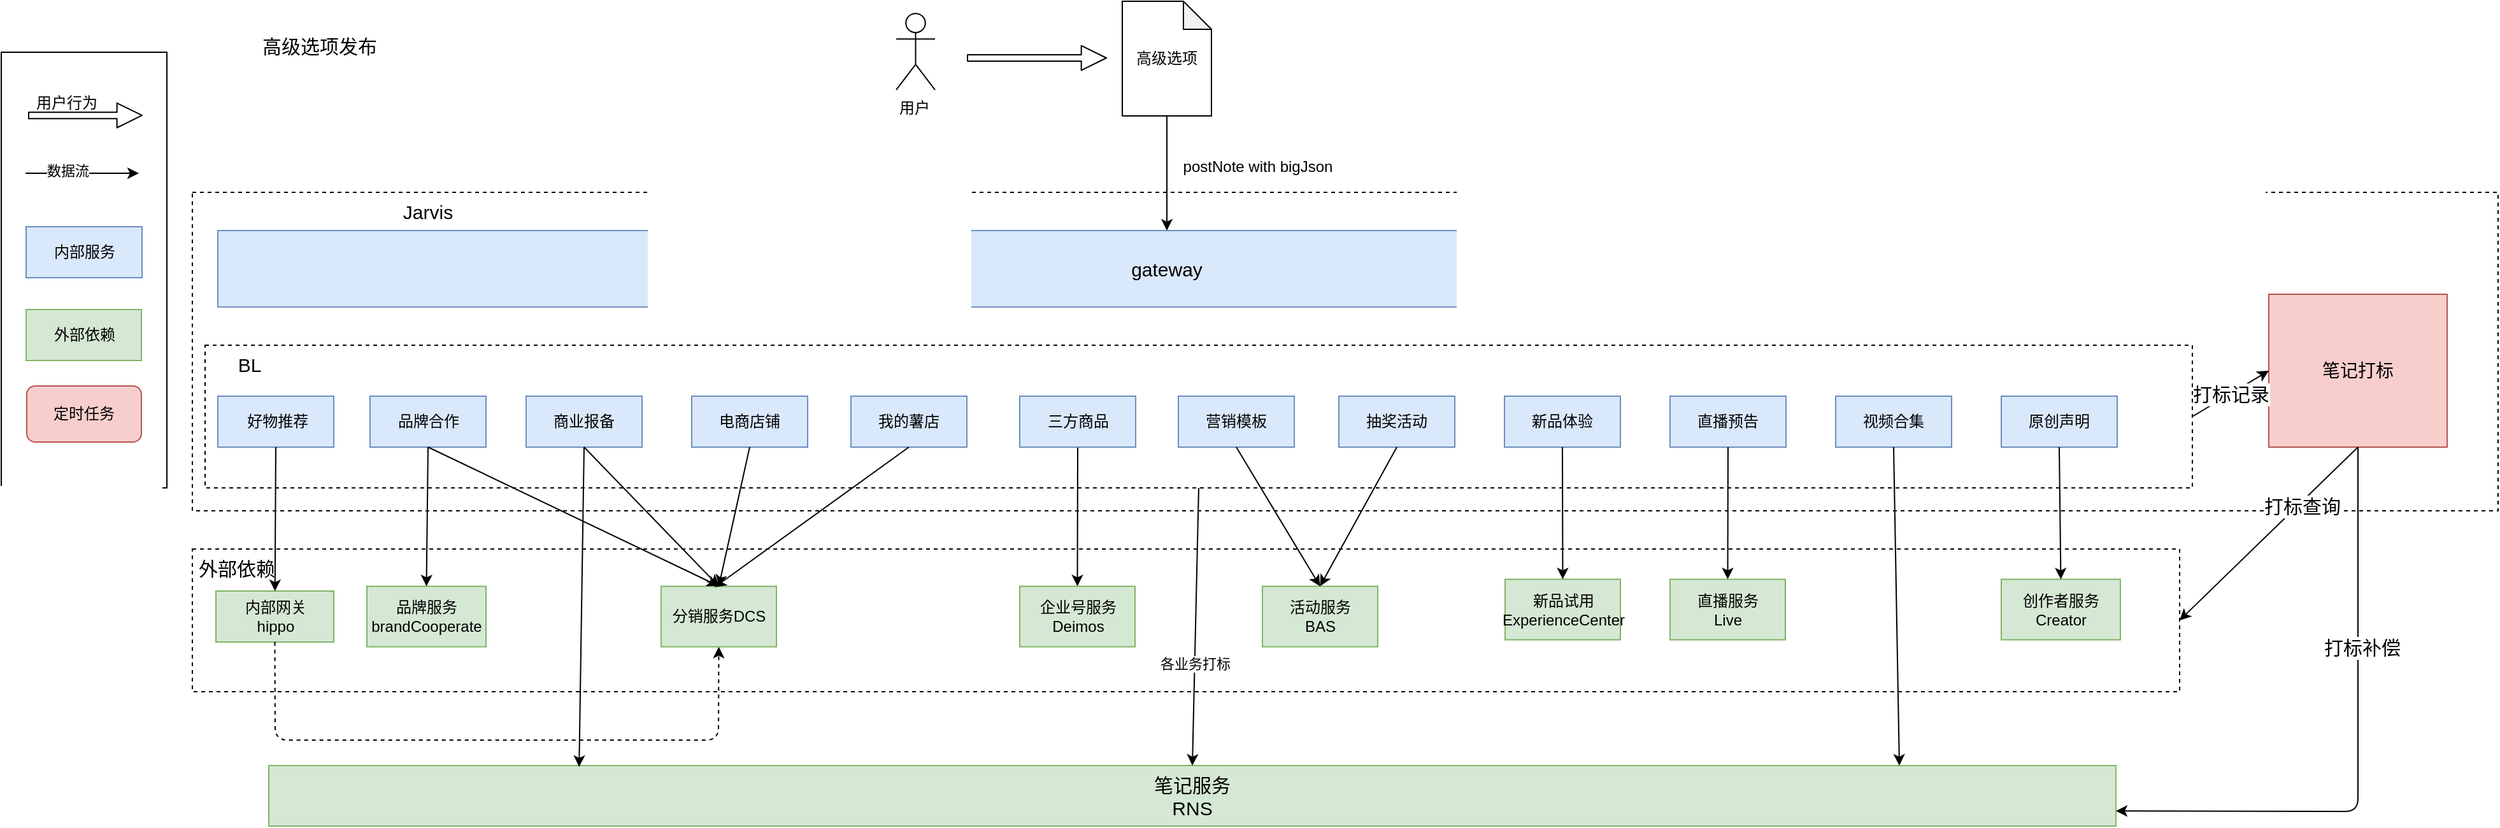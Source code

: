 <mxfile version="14.1.8" type="github" pages="2">
  <diagram id="YVA8qYrDbPORgyeEavMD" name="Page-1">
    <mxGraphModel dx="3124" dy="1285" grid="1" gridSize="10" guides="1" tooltips="1" connect="1" arrows="1" fold="1" page="1" pageScale="1" pageWidth="827" pageHeight="1169" math="0" shadow="0">
      <root>
        <mxCell id="0" />
        <mxCell id="1" parent="0" />
        <mxCell id="V0Lfhw15EDiesG635cvr-149" value="" style="rounded=0;whiteSpace=wrap;html=1;dashed=1;fontSize=15;" vertex="1" parent="1">
          <mxGeometry x="-20" y="570" width="1560" height="112" as="geometry" />
        </mxCell>
        <mxCell id="V0Lfhw15EDiesG635cvr-1" value="" style="rounded=0;whiteSpace=wrap;html=1;dashed=1;fontSize=15;" vertex="1" parent="1">
          <mxGeometry x="-20" y="290" width="1810" height="250" as="geometry" />
        </mxCell>
        <mxCell id="V0Lfhw15EDiesG635cvr-105" value="" style="rounded=0;whiteSpace=wrap;html=1;dashed=1;fontSize=15;" vertex="1" parent="1">
          <mxGeometry x="-10" y="410" width="1560" height="112" as="geometry" />
        </mxCell>
        <mxCell id="V0Lfhw15EDiesG635cvr-2" value="" style="rounded=0;whiteSpace=wrap;html=1;fontSize=15;" vertex="1" parent="1">
          <mxGeometry x="-170" y="180" width="130" height="342" as="geometry" />
        </mxCell>
        <mxCell id="V0Lfhw15EDiesG635cvr-8" value="用户" style="shape=umlActor;verticalLabelPosition=bottom;verticalAlign=top;html=1;outlineConnect=0;align=left;" vertex="1" parent="1">
          <mxGeometry x="532.5" y="149.58" width="30.5" height="60" as="geometry" />
        </mxCell>
        <mxCell id="V0Lfhw15EDiesG635cvr-9" value="gateway" style="rounded=0;whiteSpace=wrap;html=1;fillColor=#dae8fc;strokeColor=#6c8ebf;fontSize=15;" vertex="1" parent="1">
          <mxGeometry y="320" width="1490" height="60" as="geometry" />
        </mxCell>
        <mxCell id="V0Lfhw15EDiesG635cvr-17" value="分销服务DCS" style="rounded=0;whiteSpace=wrap;html=1;fillColor=#d5e8d4;strokeColor=#82b366;verticalAlign=middle;" vertex="1" parent="1">
          <mxGeometry x="348" y="599.25" width="90.5" height="47.5" as="geometry" />
        </mxCell>
        <mxCell id="V0Lfhw15EDiesG635cvr-26" value="高级选项" style="shape=note;whiteSpace=wrap;html=1;backgroundOutline=1;darkOpacity=0.05;align=center;size=22;" vertex="1" parent="1">
          <mxGeometry x="710" y="140" width="70" height="90" as="geometry" />
        </mxCell>
        <mxCell id="V0Lfhw15EDiesG635cvr-32" value="内部网关&lt;br&gt;hippo" style="rounded=0;whiteSpace=wrap;html=1;fillColor=#d5e8d4;strokeColor=#82b366;" vertex="1" parent="1">
          <mxGeometry x="-1.5" y="603" width="92.5" height="40" as="geometry" />
        </mxCell>
        <mxCell id="V0Lfhw15EDiesG635cvr-38" value="" style="endArrow=classic;html=1;entryX=0.5;entryY=0;entryDx=0;entryDy=0;exitX=0.5;exitY=1;exitDx=0;exitDy=0;exitPerimeter=0;" edge="1" parent="1" source="V0Lfhw15EDiesG635cvr-26" target="V0Lfhw15EDiesG635cvr-9">
          <mxGeometry width="50" height="50" relative="1" as="geometry">
            <mxPoint x="646" y="570" as="sourcePoint" />
            <mxPoint x="646.04" y="469" as="targetPoint" />
          </mxGeometry>
        </mxCell>
        <mxCell id="V0Lfhw15EDiesG635cvr-40" value="" style="endArrow=classic;html=1;exitX=0.5;exitY=1;exitDx=0;exitDy=0;entryX=0.5;entryY=0;entryDx=0;entryDy=0;" edge="1" parent="1" source="V0Lfhw15EDiesG635cvr-110" target="V0Lfhw15EDiesG635cvr-132">
          <mxGeometry width="50" height="50" relative="1" as="geometry">
            <mxPoint x="759.58" y="529" as="sourcePoint" />
            <mxPoint x="760" y="640" as="targetPoint" />
          </mxGeometry>
        </mxCell>
        <mxCell id="V0Lfhw15EDiesG635cvr-51" value="postNote with bigJson" style="text;html=1;strokeColor=none;fillColor=none;align=center;verticalAlign=middle;whiteSpace=wrap;rounded=0;" vertex="1" parent="1">
          <mxGeometry x="754" y="260" width="125" height="20" as="geometry" />
        </mxCell>
        <mxCell id="V0Lfhw15EDiesG635cvr-59" value="" style="shape=flexArrow;endArrow=classic;html=1;endWidth=13.333;endSize=6.225;width=5;" edge="1" parent="1">
          <mxGeometry width="50" height="50" relative="1" as="geometry">
            <mxPoint x="588" y="184.5" as="sourcePoint" />
            <mxPoint x="698" y="184.5" as="targetPoint" />
          </mxGeometry>
        </mxCell>
        <mxCell id="V0Lfhw15EDiesG635cvr-79" value="高级选项发布" style="text;html=1;strokeColor=none;fillColor=none;align=center;verticalAlign=middle;whiteSpace=wrap;rounded=0;fontSize=15;" vertex="1" parent="1">
          <mxGeometry x="-1.5" y="140" width="161.5" height="70" as="geometry" />
        </mxCell>
        <mxCell id="V0Lfhw15EDiesG635cvr-83" value="&amp;nbsp;好物推荐" style="rounded=0;whiteSpace=wrap;html=1;fillColor=#dae8fc;strokeColor=#6c8ebf;" vertex="1" parent="1">
          <mxGeometry y="450" width="91" height="40" as="geometry" />
        </mxCell>
        <mxCell id="V0Lfhw15EDiesG635cvr-89" value="" style="shape=flexArrow;endArrow=classic;html=1;endWidth=13.333;endSize=6.225;width=5;" edge="1" parent="1">
          <mxGeometry x="-170" y="182" width="50" height="50" as="geometry">
            <mxPoint x="-149" y="229.58" as="sourcePoint" />
            <mxPoint x="-59" y="229.58" as="targetPoint" />
          </mxGeometry>
        </mxCell>
        <mxCell id="V0Lfhw15EDiesG635cvr-90" value="用户行为" style="text;html=1;align=center;verticalAlign=middle;resizable=0;points=[];autosize=1;" vertex="1" parent="1">
          <mxGeometry x="-149" y="209.58" width="60" height="20" as="geometry" />
        </mxCell>
        <mxCell id="V0Lfhw15EDiesG635cvr-91" value="" style="endArrow=classic;html=1;" edge="1" parent="1">
          <mxGeometry x="-170" y="182" width="50" height="50" as="geometry">
            <mxPoint x="-151" y="275" as="sourcePoint" />
            <mxPoint x="-62" y="275" as="targetPoint" />
          </mxGeometry>
        </mxCell>
        <mxCell id="V0Lfhw15EDiesG635cvr-92" value="数据流" style="edgeLabel;html=1;align=center;verticalAlign=middle;resizable=0;points=[];" vertex="1" connectable="0" parent="V0Lfhw15EDiesG635cvr-91">
          <mxGeometry x="-0.262" y="2" relative="1" as="geometry">
            <mxPoint as="offset" />
          </mxGeometry>
        </mxCell>
        <mxCell id="V0Lfhw15EDiesG635cvr-93" value="内部服务" style="rounded=0;whiteSpace=wrap;html=1;fillColor=#dae8fc;strokeColor=#6c8ebf;" vertex="1" parent="1">
          <mxGeometry x="-150.5" y="317" width="91" height="40" as="geometry" />
        </mxCell>
        <mxCell id="V0Lfhw15EDiesG635cvr-94" value="外部依赖" style="rounded=0;whiteSpace=wrap;html=1;fillColor=#d5e8d4;strokeColor=#82b366;" vertex="1" parent="1">
          <mxGeometry x="-150.5" y="382" width="90.5" height="40" as="geometry" />
        </mxCell>
        <mxCell id="V0Lfhw15EDiesG635cvr-95" value="定时任务" style="rounded=1;whiteSpace=wrap;html=1;align=center;fillColor=#f8cecc;strokeColor=#b85450;" vertex="1" parent="1">
          <mxGeometry x="-150" y="442" width="90" height="44" as="geometry" />
        </mxCell>
        <mxCell id="V0Lfhw15EDiesG635cvr-100" value="" style="endArrow=classic;html=1;fontSize=15;exitX=0.5;exitY=1;exitDx=0;exitDy=0;" edge="1" parent="1" source="V0Lfhw15EDiesG635cvr-83" target="V0Lfhw15EDiesG635cvr-32">
          <mxGeometry width="50" height="50" relative="1" as="geometry">
            <mxPoint x="520" y="810" as="sourcePoint" />
            <mxPoint x="626" y="690" as="targetPoint" />
          </mxGeometry>
        </mxCell>
        <mxCell id="V0Lfhw15EDiesG635cvr-104" value="Jarvis" style="text;html=1;strokeColor=none;fillColor=none;align=center;verticalAlign=middle;whiteSpace=wrap;rounded=0;fontSize=15;" vertex="1" parent="1">
          <mxGeometry x="110" y="280" width="110" height="50" as="geometry" />
        </mxCell>
        <mxCell id="V0Lfhw15EDiesG635cvr-106" value="BL" style="text;html=1;strokeColor=none;fillColor=none;align=center;verticalAlign=middle;whiteSpace=wrap;rounded=0;fontSize=15;" vertex="1" parent="1">
          <mxGeometry x="-30" y="400" width="110" height="50" as="geometry" />
        </mxCell>
        <mxCell id="V0Lfhw15EDiesG635cvr-107" value="品牌合作" style="rounded=0;whiteSpace=wrap;html=1;fillColor=#dae8fc;strokeColor=#6c8ebf;" vertex="1" parent="1">
          <mxGeometry x="119.5" y="450" width="91" height="40" as="geometry" />
        </mxCell>
        <mxCell id="V0Lfhw15EDiesG635cvr-108" value="商业报备" style="rounded=0;whiteSpace=wrap;html=1;fillColor=#dae8fc;strokeColor=#6c8ebf;" vertex="1" parent="1">
          <mxGeometry x="242" y="450" width="91" height="40" as="geometry" />
        </mxCell>
        <mxCell id="V0Lfhw15EDiesG635cvr-109" value="新品体验" style="rounded=0;whiteSpace=wrap;html=1;fillColor=#dae8fc;strokeColor=#6c8ebf;" vertex="1" parent="1">
          <mxGeometry x="1010" y="450" width="91" height="40" as="geometry" />
        </mxCell>
        <mxCell id="V0Lfhw15EDiesG635cvr-110" value="三方商品" style="rounded=0;whiteSpace=wrap;html=1;fillColor=#dae8fc;strokeColor=#6c8ebf;" vertex="1" parent="1">
          <mxGeometry x="629.5" y="450" width="91" height="40" as="geometry" />
        </mxCell>
        <mxCell id="V0Lfhw15EDiesG635cvr-111" value="营销模板" style="rounded=0;whiteSpace=wrap;html=1;fillColor=#dae8fc;strokeColor=#6c8ebf;" vertex="1" parent="1">
          <mxGeometry x="754" y="450" width="91" height="40" as="geometry" />
        </mxCell>
        <mxCell id="V0Lfhw15EDiesG635cvr-112" value="抽奖活动" style="rounded=0;whiteSpace=wrap;html=1;fillColor=#dae8fc;strokeColor=#6c8ebf;" vertex="1" parent="1">
          <mxGeometry x="880" y="450" width="91" height="40" as="geometry" />
        </mxCell>
        <mxCell id="V0Lfhw15EDiesG635cvr-113" value="电商店铺" style="rounded=0;whiteSpace=wrap;html=1;fillColor=#dae8fc;strokeColor=#6c8ebf;" vertex="1" parent="1">
          <mxGeometry x="372" y="450" width="91" height="40" as="geometry" />
        </mxCell>
        <mxCell id="V0Lfhw15EDiesG635cvr-115" value="我的薯店" style="rounded=0;whiteSpace=wrap;html=1;fillColor=#dae8fc;strokeColor=#6c8ebf;" vertex="1" parent="1">
          <mxGeometry x="497" y="450" width="91" height="40" as="geometry" />
        </mxCell>
        <mxCell id="V0Lfhw15EDiesG635cvr-117" value="直播预告" style="rounded=0;whiteSpace=wrap;html=1;fillColor=#dae8fc;strokeColor=#6c8ebf;" vertex="1" parent="1">
          <mxGeometry x="1140" y="450" width="91" height="40" as="geometry" />
        </mxCell>
        <mxCell id="V0Lfhw15EDiesG635cvr-118" value="视频合集" style="rounded=0;whiteSpace=wrap;html=1;fillColor=#dae8fc;strokeColor=#6c8ebf;" vertex="1" parent="1">
          <mxGeometry x="1270" y="450" width="91" height="40" as="geometry" />
        </mxCell>
        <mxCell id="V0Lfhw15EDiesG635cvr-120" value="原创声明" style="rounded=0;whiteSpace=wrap;html=1;fillColor=#dae8fc;strokeColor=#6c8ebf;" vertex="1" parent="1">
          <mxGeometry x="1400" y="450" width="91" height="40" as="geometry" />
        </mxCell>
        <mxCell id="V0Lfhw15EDiesG635cvr-122" value="" style="endArrow=classic;html=1;fontSize=15;exitX=0.5;exitY=1;exitDx=0;exitDy=0;dashed=1;entryX=0.5;entryY=1;entryDx=0;entryDy=0;" edge="1" parent="1" source="V0Lfhw15EDiesG635cvr-32" target="V0Lfhw15EDiesG635cvr-17">
          <mxGeometry width="50" height="50" relative="1" as="geometry">
            <mxPoint x="666" y="830" as="sourcePoint" />
            <mxPoint x="240" y="620" as="targetPoint" />
            <Array as="points">
              <mxPoint x="45" y="720" />
              <mxPoint x="170" y="720" />
              <mxPoint x="290" y="720" />
              <mxPoint x="393" y="720" />
            </Array>
          </mxGeometry>
        </mxCell>
        <mxCell id="V0Lfhw15EDiesG635cvr-123" value="品牌服务brandCooperate" style="rounded=0;whiteSpace=wrap;html=1;fillColor=#d5e8d4;strokeColor=#82b366;" vertex="1" parent="1">
          <mxGeometry x="117" y="599.25" width="93.5" height="47.5" as="geometry" />
        </mxCell>
        <mxCell id="V0Lfhw15EDiesG635cvr-124" value="笔记服务&lt;br style=&quot;font-size: 15px;&quot;&gt;RNS" style="rounded=0;whiteSpace=wrap;html=1;fillColor=#d5e8d4;strokeColor=#82b366;fontSize=15;" vertex="1" parent="1">
          <mxGeometry x="40" y="740" width="1450" height="47.5" as="geometry" />
        </mxCell>
        <mxCell id="V0Lfhw15EDiesG635cvr-125" value="" style="endArrow=classic;html=1;fontSize=15;exitX=0.5;exitY=1;exitDx=0;exitDy=0;entryX=0.5;entryY=0;entryDx=0;entryDy=0;" edge="1" parent="1" source="V0Lfhw15EDiesG635cvr-107" target="V0Lfhw15EDiesG635cvr-123">
          <mxGeometry width="50" height="50" relative="1" as="geometry">
            <mxPoint x="146.14" y="520" as="sourcePoint" />
            <mxPoint x="145.503" y="633" as="targetPoint" />
          </mxGeometry>
        </mxCell>
        <mxCell id="V0Lfhw15EDiesG635cvr-127" value="" style="endArrow=classic;html=1;fontSize=15;exitX=0.5;exitY=1;exitDx=0;exitDy=0;" edge="1" parent="1" source="V0Lfhw15EDiesG635cvr-107">
          <mxGeometry width="50" height="50" relative="1" as="geometry">
            <mxPoint x="175" y="500" as="sourcePoint" />
            <mxPoint x="393" y="599" as="targetPoint" />
          </mxGeometry>
        </mxCell>
        <mxCell id="V0Lfhw15EDiesG635cvr-128" value="" style="endArrow=classic;html=1;fontSize=15;exitX=0.5;exitY=1;exitDx=0;exitDy=0;entryX=0.168;entryY=0.021;entryDx=0;entryDy=0;entryPerimeter=0;" edge="1" parent="1" source="V0Lfhw15EDiesG635cvr-108" target="V0Lfhw15EDiesG635cvr-124">
          <mxGeometry width="50" height="50" relative="1" as="geometry">
            <mxPoint x="175" y="500" as="sourcePoint" />
            <mxPoint x="108" y="545" as="targetPoint" />
          </mxGeometry>
        </mxCell>
        <mxCell id="V0Lfhw15EDiesG635cvr-129" value="" style="endArrow=classic;html=1;fontSize=15;exitX=0.5;exitY=1;exitDx=0;exitDy=0;entryX=0.5;entryY=0;entryDx=0;entryDy=0;" edge="1" parent="1" source="V0Lfhw15EDiesG635cvr-108" target="V0Lfhw15EDiesG635cvr-17">
          <mxGeometry width="50" height="50" relative="1" as="geometry">
            <mxPoint x="252" y="500" as="sourcePoint" />
            <mxPoint x="118" y="555" as="targetPoint" />
          </mxGeometry>
        </mxCell>
        <mxCell id="V0Lfhw15EDiesG635cvr-130" value="" style="endArrow=classic;html=1;fontSize=15;exitX=0.5;exitY=1;exitDx=0;exitDy=0;entryX=0.5;entryY=0;entryDx=0;entryDy=0;" edge="1" parent="1" source="V0Lfhw15EDiesG635cvr-113" target="V0Lfhw15EDiesG635cvr-17">
          <mxGeometry width="50" height="50" relative="1" as="geometry">
            <mxPoint x="297.5" y="500" as="sourcePoint" />
            <mxPoint x="403.25" y="609.25" as="targetPoint" />
          </mxGeometry>
        </mxCell>
        <mxCell id="V0Lfhw15EDiesG635cvr-131" value="" style="endArrow=classic;html=1;fontSize=15;exitX=0.5;exitY=1;exitDx=0;exitDy=0;" edge="1" parent="1" source="V0Lfhw15EDiesG635cvr-115">
          <mxGeometry width="50" height="50" relative="1" as="geometry">
            <mxPoint x="427.5" y="500" as="sourcePoint" />
            <mxPoint x="390" y="600" as="targetPoint" />
          </mxGeometry>
        </mxCell>
        <mxCell id="V0Lfhw15EDiesG635cvr-132" value="企业号服务&lt;br&gt;Deimos" style="rounded=0;whiteSpace=wrap;html=1;fillColor=#d5e8d4;strokeColor=#82b366;verticalAlign=middle;" vertex="1" parent="1">
          <mxGeometry x="629.5" y="599.25" width="90.5" height="47.5" as="geometry" />
        </mxCell>
        <mxCell id="V0Lfhw15EDiesG635cvr-133" value="活动服务&lt;br&gt;BAS" style="rounded=0;whiteSpace=wrap;html=1;fillColor=#d5e8d4;strokeColor=#82b366;verticalAlign=middle;" vertex="1" parent="1">
          <mxGeometry x="820" y="599.25" width="90.5" height="47.5" as="geometry" />
        </mxCell>
        <mxCell id="V0Lfhw15EDiesG635cvr-134" value="" style="endArrow=classic;html=1;exitX=0.5;exitY=1;exitDx=0;exitDy=0;entryX=0.5;entryY=0;entryDx=0;entryDy=0;" edge="1" parent="1" source="V0Lfhw15EDiesG635cvr-111" target="V0Lfhw15EDiesG635cvr-133">
          <mxGeometry width="50" height="50" relative="1" as="geometry">
            <mxPoint x="685" y="500" as="sourcePoint" />
            <mxPoint x="684.75" y="609.25" as="targetPoint" />
          </mxGeometry>
        </mxCell>
        <mxCell id="V0Lfhw15EDiesG635cvr-135" value="" style="endArrow=classic;html=1;exitX=0.5;exitY=1;exitDx=0;exitDy=0;entryX=0.5;entryY=0;entryDx=0;entryDy=0;" edge="1" parent="1" source="V0Lfhw15EDiesG635cvr-112" target="V0Lfhw15EDiesG635cvr-133">
          <mxGeometry width="50" height="50" relative="1" as="geometry">
            <mxPoint x="809.5" y="500" as="sourcePoint" />
            <mxPoint x="875.25" y="609.25" as="targetPoint" />
          </mxGeometry>
        </mxCell>
        <mxCell id="V0Lfhw15EDiesG635cvr-136" value="新品试用&lt;br&gt;ExperienceCenter" style="rounded=0;whiteSpace=wrap;html=1;fillColor=#d5e8d4;strokeColor=#82b366;verticalAlign=middle;" vertex="1" parent="1">
          <mxGeometry x="1010.5" y="593.75" width="90.5" height="47.5" as="geometry" />
        </mxCell>
        <mxCell id="V0Lfhw15EDiesG635cvr-137" value="" style="endArrow=classic;html=1;exitX=0.5;exitY=1;exitDx=0;exitDy=0;entryX=0.5;entryY=0;entryDx=0;entryDy=0;" edge="1" parent="1" source="V0Lfhw15EDiesG635cvr-109" target="V0Lfhw15EDiesG635cvr-136">
          <mxGeometry width="50" height="50" relative="1" as="geometry">
            <mxPoint x="935.5" y="500" as="sourcePoint" />
            <mxPoint x="875.25" y="609.25" as="targetPoint" />
          </mxGeometry>
        </mxCell>
        <mxCell id="V0Lfhw15EDiesG635cvr-138" value="直播服务&lt;br&gt;Live" style="rounded=0;whiteSpace=wrap;html=1;fillColor=#d5e8d4;strokeColor=#82b366;verticalAlign=middle;" vertex="1" parent="1">
          <mxGeometry x="1140" y="593.75" width="90.5" height="47.5" as="geometry" />
        </mxCell>
        <mxCell id="V0Lfhw15EDiesG635cvr-140" value="创作者服务&lt;br&gt;Creator" style="rounded=0;whiteSpace=wrap;html=1;fillColor=#d5e8d4;strokeColor=#82b366;" vertex="1" parent="1">
          <mxGeometry x="1400" y="593.75" width="93.5" height="47.5" as="geometry" />
        </mxCell>
        <mxCell id="V0Lfhw15EDiesG635cvr-141" value="" style="endArrow=classic;html=1;exitX=0.5;exitY=1;exitDx=0;exitDy=0;entryX=0.5;entryY=0;entryDx=0;entryDy=0;" edge="1" parent="1" source="V0Lfhw15EDiesG635cvr-117" target="V0Lfhw15EDiesG635cvr-138">
          <mxGeometry width="50" height="50" relative="1" as="geometry">
            <mxPoint x="1065.5" y="500" as="sourcePoint" />
            <mxPoint x="1065.75" y="603.75" as="targetPoint" />
          </mxGeometry>
        </mxCell>
        <mxCell id="V0Lfhw15EDiesG635cvr-142" value="" style="endArrow=classic;html=1;exitX=0.5;exitY=1;exitDx=0;exitDy=0;" edge="1" parent="1" source="V0Lfhw15EDiesG635cvr-118">
          <mxGeometry width="50" height="50" relative="1" as="geometry">
            <mxPoint x="1195.5" y="500" as="sourcePoint" />
            <mxPoint x="1320" y="740" as="targetPoint" />
          </mxGeometry>
        </mxCell>
        <mxCell id="V0Lfhw15EDiesG635cvr-143" value="" style="endArrow=classic;html=1;exitX=0.5;exitY=1;exitDx=0;exitDy=0;entryX=0.5;entryY=0;entryDx=0;entryDy=0;" edge="1" parent="1" source="V0Lfhw15EDiesG635cvr-120" target="V0Lfhw15EDiesG635cvr-140">
          <mxGeometry width="50" height="50" relative="1" as="geometry">
            <mxPoint x="1325.5" y="500" as="sourcePoint" />
            <mxPoint x="1326.75" y="603.75" as="targetPoint" />
          </mxGeometry>
        </mxCell>
        <mxCell id="V0Lfhw15EDiesG635cvr-147" value="" style="endArrow=classic;html=1;fontSize=15;exitX=0.5;exitY=1;exitDx=0;exitDy=0;entryX=0.5;entryY=0;entryDx=0;entryDy=0;" edge="1" parent="1" source="V0Lfhw15EDiesG635cvr-105" target="V0Lfhw15EDiesG635cvr-124">
          <mxGeometry width="50" height="50" relative="1" as="geometry">
            <mxPoint x="55.5" y="500" as="sourcePoint" />
            <mxPoint x="54.863" y="613" as="targetPoint" />
          </mxGeometry>
        </mxCell>
        <mxCell id="V0Lfhw15EDiesG635cvr-148" value="各业务打标" style="edgeLabel;html=1;align=center;verticalAlign=middle;resizable=0;points=[];" vertex="1" connectable="0" parent="V0Lfhw15EDiesG635cvr-147">
          <mxGeometry x="0.266" relative="1" as="geometry">
            <mxPoint as="offset" />
          </mxGeometry>
        </mxCell>
        <mxCell id="V0Lfhw15EDiesG635cvr-150" value="外部依赖" style="text;html=1;strokeColor=none;fillColor=none;align=center;verticalAlign=middle;whiteSpace=wrap;rounded=0;fontSize=15;" vertex="1" parent="1">
          <mxGeometry x="-40" y="560" width="110" height="50" as="geometry" />
        </mxCell>
        <mxCell id="V0Lfhw15EDiesG635cvr-151" value="笔记打标" style="rounded=0;whiteSpace=wrap;html=1;fillColor=#f8cecc;strokeColor=#b85450;fontSize=14;" vertex="1" parent="1">
          <mxGeometry x="1610" y="370" width="140" height="120" as="geometry" />
        </mxCell>
        <mxCell id="V0Lfhw15EDiesG635cvr-152" value="" style="endArrow=classic;html=1;exitX=0.5;exitY=1;exitDx=0;exitDy=0;entryX=1;entryY=0.5;entryDx=0;entryDy=0;" edge="1" parent="1" source="V0Lfhw15EDiesG635cvr-151" target="V0Lfhw15EDiesG635cvr-149">
          <mxGeometry width="50" height="50" relative="1" as="geometry">
            <mxPoint x="1166" y="956" as="sourcePoint" />
            <mxPoint x="1251" y="956" as="targetPoint" />
            <Array as="points" />
          </mxGeometry>
        </mxCell>
        <mxCell id="V0Lfhw15EDiesG635cvr-155" value="打标查询" style="edgeLabel;html=1;align=center;verticalAlign=middle;resizable=0;points=[];fontSize=15;" vertex="1" connectable="0" parent="V0Lfhw15EDiesG635cvr-152">
          <mxGeometry x="-0.339" y="3" relative="1" as="geometry">
            <mxPoint y="-1" as="offset" />
          </mxGeometry>
        </mxCell>
        <mxCell id="V0Lfhw15EDiesG635cvr-153" value="" style="endArrow=classic;html=1;exitX=1;exitY=0.5;exitDx=0;exitDy=0;" edge="1" parent="1" source="V0Lfhw15EDiesG635cvr-105">
          <mxGeometry width="50" height="50" relative="1" as="geometry">
            <mxPoint x="1690" y="500" as="sourcePoint" />
            <mxPoint x="1610" y="430" as="targetPoint" />
            <Array as="points">
              <mxPoint x="1610" y="430" />
            </Array>
          </mxGeometry>
        </mxCell>
        <mxCell id="V0Lfhw15EDiesG635cvr-154" value="打标记录" style="edgeLabel;html=1;align=center;verticalAlign=middle;resizable=0;points=[];fontSize=15;" vertex="1" connectable="0" parent="V0Lfhw15EDiesG635cvr-153">
          <mxGeometry x="0.001" relative="1" as="geometry">
            <mxPoint as="offset" />
          </mxGeometry>
        </mxCell>
        <mxCell id="V0Lfhw15EDiesG635cvr-158" value="" style="endArrow=classic;html=1;entryX=1;entryY=0.75;entryDx=0;entryDy=0;" edge="1" parent="1" target="V0Lfhw15EDiesG635cvr-124">
          <mxGeometry width="50" height="50" relative="1" as="geometry">
            <mxPoint x="1680" y="490" as="sourcePoint" />
            <mxPoint x="1550" y="636" as="targetPoint" />
            <Array as="points">
              <mxPoint x="1680" y="776" />
            </Array>
          </mxGeometry>
        </mxCell>
        <mxCell id="V0Lfhw15EDiesG635cvr-159" value="打标补偿" style="edgeLabel;html=1;align=center;verticalAlign=middle;resizable=0;points=[];fontSize=15;" vertex="1" connectable="0" parent="V0Lfhw15EDiesG635cvr-158">
          <mxGeometry x="-0.339" y="3" relative="1" as="geometry">
            <mxPoint y="-1" as="offset" />
          </mxGeometry>
        </mxCell>
      </root>
    </mxGraphModel>
  </diagram>
  <diagram id="h96FHqiIY2yVBG3J6VQw" name="Page-2">
    <mxGraphModel dx="2205" dy="771" grid="1" gridSize="10" guides="1" tooltips="1" connect="1" arrows="1" fold="1" page="1" pageScale="1" pageWidth="827" pageHeight="1169" math="0" shadow="0">
      <root>
        <mxCell id="zTb9bjckPZFEyJv1jTCt-0" />
        <mxCell id="zTb9bjckPZFEyJv1jTCt-1" parent="zTb9bjckPZFEyJv1jTCt-0" />
        <mxCell id="6Pmjs6g1F7uVUQrjsBlr-0" value="" style="rounded=0;whiteSpace=wrap;html=1;dashed=1;fontSize=15;" vertex="1" parent="zTb9bjckPZFEyJv1jTCt-1">
          <mxGeometry x="-20" y="570" width="1800" height="370" as="geometry" />
        </mxCell>
        <mxCell id="6Pmjs6g1F7uVUQrjsBlr-1" value="" style="rounded=0;whiteSpace=wrap;html=1;dashed=1;fontSize=15;" vertex="1" parent="zTb9bjckPZFEyJv1jTCt-1">
          <mxGeometry x="-30" y="250" width="1760" height="300" as="geometry" />
        </mxCell>
        <mxCell id="6Pmjs6g1F7uVUQrjsBlr-2" value="" style="rounded=0;whiteSpace=wrap;html=1;dashed=1;fontSize=15;" vertex="1" parent="zTb9bjckPZFEyJv1jTCt-1">
          <mxGeometry x="-10" y="410" width="1560" height="112" as="geometry" />
        </mxCell>
        <mxCell id="6Pmjs6g1F7uVUQrjsBlr-3" value="" style="rounded=0;whiteSpace=wrap;html=1;fontSize=15;" vertex="1" parent="zTb9bjckPZFEyJv1jTCt-1">
          <mxGeometry x="-170" y="180" width="130" height="342" as="geometry" />
        </mxCell>
        <mxCell id="6Pmjs6g1F7uVUQrjsBlr-4" value="用户" style="shape=umlActor;verticalLabelPosition=bottom;verticalAlign=top;html=1;outlineConnect=0;align=left;" vertex="1" parent="zTb9bjckPZFEyJv1jTCt-1">
          <mxGeometry x="532.5" y="87.58" width="30.5" height="60" as="geometry" />
        </mxCell>
        <mxCell id="6Pmjs6g1F7uVUQrjsBlr-5" value="gateway" style="rounded=0;whiteSpace=wrap;html=1;fillColor=#dae8fc;strokeColor=#6c8ebf;fontSize=15;" vertex="1" parent="zTb9bjckPZFEyJv1jTCt-1">
          <mxGeometry x="3.5" y="307" width="1490" height="60" as="geometry" />
        </mxCell>
        <mxCell id="6Pmjs6g1F7uVUQrjsBlr-6" value="笔记服务&lt;br style=&quot;font-size: 15px&quot;&gt;RNS" style="rounded=0;whiteSpace=wrap;html=1;fillColor=#d5e8d4;strokeColor=#82b366;verticalAlign=middle;fontSize=15;" vertex="1" parent="zTb9bjckPZFEyJv1jTCt-1">
          <mxGeometry x="372.5" y="610" width="90.5" height="47.5" as="geometry" />
        </mxCell>
        <mxCell id="6Pmjs6g1F7uVUQrjsBlr-7" value="高级选项菜单列表页" style="shape=note;whiteSpace=wrap;html=1;backgroundOutline=1;darkOpacity=0.05;align=center;size=22;" vertex="1" parent="zTb9bjckPZFEyJv1jTCt-1">
          <mxGeometry x="713.5" y="77.58" width="70" height="90" as="geometry" />
        </mxCell>
        <mxCell id="6Pmjs6g1F7uVUQrjsBlr-8" value="网关&lt;br style=&quot;font-size: 15px;&quot;&gt;hippo" style="rounded=0;whiteSpace=wrap;html=1;fillColor=#d5e8d4;strokeColor=#82b366;fontSize=15;" vertex="1" parent="zTb9bjckPZFEyJv1jTCt-1">
          <mxGeometry x="242" y="610.75" width="92.5" height="46.75" as="geometry" />
        </mxCell>
        <mxCell id="6Pmjs6g1F7uVUQrjsBlr-9" value="" style="endArrow=classic;html=1;entryX=0.5;entryY=1;entryDx=0;entryDy=0;entryPerimeter=0;" edge="1" parent="zTb9bjckPZFEyJv1jTCt-1" source="6Pmjs6g1F7uVUQrjsBlr-5" target="6Pmjs6g1F7uVUQrjsBlr-7">
          <mxGeometry width="50" height="50" relative="1" as="geometry">
            <mxPoint x="646" y="570" as="sourcePoint" />
            <mxPoint x="646.04" y="469" as="targetPoint" />
          </mxGeometry>
        </mxCell>
        <mxCell id="6Pmjs6g1F7uVUQrjsBlr-10" value="" style="endArrow=none;html=1;exitX=0.5;exitY=1;exitDx=0;exitDy=0;entryX=0.5;entryY=0;entryDx=0;entryDy=0;startArrow=classic;startFill=1;endFill=0;" edge="1" parent="zTb9bjckPZFEyJv1jTCt-1" source="6Pmjs6g1F7uVUQrjsBlr-28" target="6Pmjs6g1F7uVUQrjsBlr-45">
          <mxGeometry width="50" height="50" relative="1" as="geometry">
            <mxPoint x="759.58" y="529" as="sourcePoint" />
            <mxPoint x="760" y="640" as="targetPoint" />
          </mxGeometry>
        </mxCell>
        <mxCell id="6Pmjs6g1F7uVUQrjsBlr-11" value="全局配置 bigJson" style="text;html=1;strokeColor=none;fillColor=none;align=center;verticalAlign=middle;whiteSpace=wrap;rounded=0;fontSize=15;" vertex="1" parent="zTb9bjckPZFEyJv1jTCt-1">
          <mxGeometry x="612.75" y="199.58" width="125" height="30.42" as="geometry" />
        </mxCell>
        <mxCell id="6Pmjs6g1F7uVUQrjsBlr-12" value="" style="shape=flexArrow;endArrow=classic;html=1;endWidth=13.333;endSize=6.225;width=5;" edge="1" parent="zTb9bjckPZFEyJv1jTCt-1">
          <mxGeometry width="50" height="50" relative="1" as="geometry">
            <mxPoint x="588" y="122.5" as="sourcePoint" />
            <mxPoint x="698" y="122.5" as="targetPoint" />
          </mxGeometry>
        </mxCell>
        <mxCell id="6Pmjs6g1F7uVUQrjsBlr-13" value="高级选项下发" style="text;html=1;strokeColor=none;fillColor=none;align=center;verticalAlign=middle;whiteSpace=wrap;rounded=0;fontSize=15;" vertex="1" parent="zTb9bjckPZFEyJv1jTCt-1">
          <mxGeometry x="-51.5" y="87.58" width="161.5" height="70" as="geometry" />
        </mxCell>
        <mxCell id="6Pmjs6g1F7uVUQrjsBlr-14" value="&amp;nbsp;好物推荐" style="rounded=0;whiteSpace=wrap;html=1;fillColor=#dae8fc;strokeColor=#6c8ebf;fontSize=15;" vertex="1" parent="zTb9bjckPZFEyJv1jTCt-1">
          <mxGeometry y="450" width="91" height="40" as="geometry" />
        </mxCell>
        <mxCell id="6Pmjs6g1F7uVUQrjsBlr-15" value="" style="shape=flexArrow;endArrow=classic;html=1;endWidth=13.333;endSize=6.225;width=5;" edge="1" parent="zTb9bjckPZFEyJv1jTCt-1">
          <mxGeometry x="-170" y="182" width="50" height="50" as="geometry">
            <mxPoint x="-149" y="229.58" as="sourcePoint" />
            <mxPoint x="-59" y="229.58" as="targetPoint" />
          </mxGeometry>
        </mxCell>
        <mxCell id="6Pmjs6g1F7uVUQrjsBlr-16" value="用户行为" style="text;html=1;align=center;verticalAlign=middle;resizable=0;points=[];autosize=1;" vertex="1" parent="zTb9bjckPZFEyJv1jTCt-1">
          <mxGeometry x="-149" y="209.58" width="60" height="20" as="geometry" />
        </mxCell>
        <mxCell id="6Pmjs6g1F7uVUQrjsBlr-17" value="" style="endArrow=classic;html=1;" edge="1" parent="zTb9bjckPZFEyJv1jTCt-1">
          <mxGeometry x="-170" y="182" width="50" height="50" as="geometry">
            <mxPoint x="-151" y="275" as="sourcePoint" />
            <mxPoint x="-62" y="275" as="targetPoint" />
          </mxGeometry>
        </mxCell>
        <mxCell id="6Pmjs6g1F7uVUQrjsBlr-18" value="数据流" style="edgeLabel;html=1;align=center;verticalAlign=middle;resizable=0;points=[];" vertex="1" connectable="0" parent="6Pmjs6g1F7uVUQrjsBlr-17">
          <mxGeometry x="-0.262" y="2" relative="1" as="geometry">
            <mxPoint as="offset" />
          </mxGeometry>
        </mxCell>
        <mxCell id="6Pmjs6g1F7uVUQrjsBlr-19" value="内部服务" style="rounded=0;whiteSpace=wrap;html=1;fillColor=#dae8fc;strokeColor=#6c8ebf;" vertex="1" parent="zTb9bjckPZFEyJv1jTCt-1">
          <mxGeometry x="-150.5" y="317" width="91" height="40" as="geometry" />
        </mxCell>
        <mxCell id="6Pmjs6g1F7uVUQrjsBlr-20" value="外部依赖" style="rounded=0;whiteSpace=wrap;html=1;fillColor=#d5e8d4;strokeColor=#82b366;" vertex="1" parent="zTb9bjckPZFEyJv1jTCt-1">
          <mxGeometry x="-150.5" y="382" width="90.5" height="40" as="geometry" />
        </mxCell>
        <mxCell id="6Pmjs6g1F7uVUQrjsBlr-21" value="定时任务" style="rounded=1;whiteSpace=wrap;html=1;align=center;fillColor=#f8cecc;strokeColor=#b85450;" vertex="1" parent="zTb9bjckPZFEyJv1jTCt-1">
          <mxGeometry x="-150" y="442" width="90" height="44" as="geometry" />
        </mxCell>
        <mxCell id="6Pmjs6g1F7uVUQrjsBlr-22" value="" style="endArrow=none;html=1;fontSize=15;exitX=0.5;exitY=1;exitDx=0;exitDy=0;startArrow=classic;startFill=1;endFill=0;" edge="1" parent="zTb9bjckPZFEyJv1jTCt-1" source="6Pmjs6g1F7uVUQrjsBlr-14" target="6Pmjs6g1F7uVUQrjsBlr-8">
          <mxGeometry width="50" height="50" relative="1" as="geometry">
            <mxPoint x="520" y="810" as="sourcePoint" />
            <mxPoint x="626" y="690" as="targetPoint" />
          </mxGeometry>
        </mxCell>
        <mxCell id="6Pmjs6g1F7uVUQrjsBlr-23" value="Jarvis" style="text;html=1;strokeColor=none;fillColor=none;align=center;verticalAlign=middle;whiteSpace=wrap;rounded=0;fontSize=15;" vertex="1" parent="zTb9bjckPZFEyJv1jTCt-1">
          <mxGeometry x="-51.5" y="180" width="110" height="50" as="geometry" />
        </mxCell>
        <mxCell id="6Pmjs6g1F7uVUQrjsBlr-24" value="BL" style="text;html=1;strokeColor=none;fillColor=none;align=center;verticalAlign=middle;whiteSpace=wrap;rounded=0;fontSize=15;" vertex="1" parent="zTb9bjckPZFEyJv1jTCt-1">
          <mxGeometry x="-30" y="400" width="110" height="50" as="geometry" />
        </mxCell>
        <mxCell id="6Pmjs6g1F7uVUQrjsBlr-25" value="品牌合作" style="rounded=0;whiteSpace=wrap;html=1;fillColor=#dae8fc;strokeColor=#6c8ebf;fontSize=15;" vertex="1" parent="zTb9bjckPZFEyJv1jTCt-1">
          <mxGeometry x="119.5" y="450" width="91" height="40" as="geometry" />
        </mxCell>
        <mxCell id="6Pmjs6g1F7uVUQrjsBlr-26" value="商业报备" style="rounded=0;whiteSpace=wrap;html=1;fillColor=#dae8fc;strokeColor=#6c8ebf;fontSize=15;" vertex="1" parent="zTb9bjckPZFEyJv1jTCt-1">
          <mxGeometry x="242" y="450" width="91" height="40" as="geometry" />
        </mxCell>
        <mxCell id="6Pmjs6g1F7uVUQrjsBlr-27" value="新品体验" style="rounded=0;whiteSpace=wrap;html=1;fillColor=#dae8fc;strokeColor=#6c8ebf;fontSize=15;" vertex="1" parent="zTb9bjckPZFEyJv1jTCt-1">
          <mxGeometry x="1010" y="450" width="91" height="40" as="geometry" />
        </mxCell>
        <mxCell id="6Pmjs6g1F7uVUQrjsBlr-28" value="三方商品" style="rounded=0;whiteSpace=wrap;html=1;fillColor=#dae8fc;strokeColor=#6c8ebf;fontSize=15;" vertex="1" parent="zTb9bjckPZFEyJv1jTCt-1">
          <mxGeometry x="629.5" y="450" width="91" height="40" as="geometry" />
        </mxCell>
        <mxCell id="6Pmjs6g1F7uVUQrjsBlr-29" value="营销模板" style="rounded=0;whiteSpace=wrap;html=1;fillColor=#dae8fc;strokeColor=#6c8ebf;fontSize=15;" vertex="1" parent="zTb9bjckPZFEyJv1jTCt-1">
          <mxGeometry x="754" y="450" width="91" height="40" as="geometry" />
        </mxCell>
        <mxCell id="6Pmjs6g1F7uVUQrjsBlr-30" value="抽奖活动" style="rounded=0;whiteSpace=wrap;html=1;fillColor=#dae8fc;strokeColor=#6c8ebf;fontSize=15;" vertex="1" parent="zTb9bjckPZFEyJv1jTCt-1">
          <mxGeometry x="880" y="450" width="91" height="40" as="geometry" />
        </mxCell>
        <mxCell id="6Pmjs6g1F7uVUQrjsBlr-31" value="电商店铺" style="rounded=0;whiteSpace=wrap;html=1;fillColor=#dae8fc;strokeColor=#6c8ebf;fontSize=15;" vertex="1" parent="zTb9bjckPZFEyJv1jTCt-1">
          <mxGeometry x="372" y="450" width="91" height="40" as="geometry" />
        </mxCell>
        <mxCell id="6Pmjs6g1F7uVUQrjsBlr-32" value="我的薯店" style="rounded=0;whiteSpace=wrap;html=1;fillColor=#dae8fc;strokeColor=#6c8ebf;fontSize=15;" vertex="1" parent="zTb9bjckPZFEyJv1jTCt-1">
          <mxGeometry x="497" y="450" width="91" height="40" as="geometry" />
        </mxCell>
        <mxCell id="6Pmjs6g1F7uVUQrjsBlr-33" value="直播预告" style="rounded=0;whiteSpace=wrap;html=1;fillColor=#dae8fc;strokeColor=#6c8ebf;fontSize=15;" vertex="1" parent="zTb9bjckPZFEyJv1jTCt-1">
          <mxGeometry x="1140" y="450" width="91" height="40" as="geometry" />
        </mxCell>
        <mxCell id="6Pmjs6g1F7uVUQrjsBlr-34" value="视频合集" style="rounded=0;whiteSpace=wrap;html=1;fillColor=#dae8fc;strokeColor=#6c8ebf;fontSize=15;" vertex="1" parent="zTb9bjckPZFEyJv1jTCt-1">
          <mxGeometry x="1270" y="450" width="91" height="40" as="geometry" />
        </mxCell>
        <mxCell id="6Pmjs6g1F7uVUQrjsBlr-35" value="原创声明" style="rounded=0;whiteSpace=wrap;html=1;fillColor=#dae8fc;strokeColor=#6c8ebf;fontSize=15;" vertex="1" parent="zTb9bjckPZFEyJv1jTCt-1">
          <mxGeometry x="1400" y="450" width="91" height="40" as="geometry" />
        </mxCell>
        <mxCell id="6Pmjs6g1F7uVUQrjsBlr-37" value="品牌服务brandCooperate" style="rounded=0;whiteSpace=wrap;html=1;fillColor=#d5e8d4;strokeColor=#82b366;" vertex="1" parent="zTb9bjckPZFEyJv1jTCt-1">
          <mxGeometry x="3.5" y="610" width="93.5" height="47.5" as="geometry" />
        </mxCell>
        <mxCell id="6Pmjs6g1F7uVUQrjsBlr-38" value="笔记服务&lt;br style=&quot;font-size: 15px;&quot;&gt;RNS" style="rounded=0;whiteSpace=wrap;html=1;fillColor=#d5e8d4;strokeColor=#82b366;fontSize=15;" vertex="1" parent="zTb9bjckPZFEyJv1jTCt-1">
          <mxGeometry x="1770" y="240" width="170" height="60" as="geometry" />
        </mxCell>
        <mxCell id="6Pmjs6g1F7uVUQrjsBlr-39" value="" style="endArrow=none;html=1;fontSize=15;exitX=0.75;exitY=1;exitDx=0;exitDy=0;entryX=0.25;entryY=0;entryDx=0;entryDy=0;endFill=0;startArrow=classic;startFill=1;" edge="1" parent="zTb9bjckPZFEyJv1jTCt-1" source="6Pmjs6g1F7uVUQrjsBlr-25" target="6Pmjs6g1F7uVUQrjsBlr-8">
          <mxGeometry width="50" height="50" relative="1" as="geometry">
            <mxPoint x="146.14" y="520" as="sourcePoint" />
            <mxPoint x="145.503" y="633" as="targetPoint" />
          </mxGeometry>
        </mxCell>
        <mxCell id="6Pmjs6g1F7uVUQrjsBlr-40" value="" style="endArrow=none;html=1;fontSize=15;exitX=0.25;exitY=1;exitDx=0;exitDy=0;entryX=0.5;entryY=0;entryDx=0;entryDy=0;startArrow=classic;startFill=1;endFill=0;" edge="1" parent="zTb9bjckPZFEyJv1jTCt-1" source="6Pmjs6g1F7uVUQrjsBlr-25" target="6Pmjs6g1F7uVUQrjsBlr-37">
          <mxGeometry width="50" height="50" relative="1" as="geometry">
            <mxPoint x="175" y="500" as="sourcePoint" />
            <mxPoint x="393" y="599.0" as="targetPoint" />
          </mxGeometry>
        </mxCell>
        <mxCell id="6Pmjs6g1F7uVUQrjsBlr-42" value="" style="endArrow=none;html=1;fontSize=15;exitX=0.5;exitY=1;exitDx=0;exitDy=0;entryX=0.5;entryY=0;entryDx=0;entryDy=0;endFill=0;startArrow=classic;startFill=1;" edge="1" parent="zTb9bjckPZFEyJv1jTCt-1" source="6Pmjs6g1F7uVUQrjsBlr-26" target="6Pmjs6g1F7uVUQrjsBlr-8">
          <mxGeometry width="50" height="50" relative="1" as="geometry">
            <mxPoint x="252" y="500" as="sourcePoint" />
            <mxPoint x="118" y="555" as="targetPoint" />
          </mxGeometry>
        </mxCell>
        <mxCell id="6Pmjs6g1F7uVUQrjsBlr-43" value="" style="endArrow=none;html=1;fontSize=15;exitX=0.5;exitY=1;exitDx=0;exitDy=0;entryX=0.75;entryY=0;entryDx=0;entryDy=0;endFill=0;startArrow=classic;startFill=1;" edge="1" parent="zTb9bjckPZFEyJv1jTCt-1" source="6Pmjs6g1F7uVUQrjsBlr-31" target="6Pmjs6g1F7uVUQrjsBlr-8">
          <mxGeometry width="50" height="50" relative="1" as="geometry">
            <mxPoint x="297.5" y="500" as="sourcePoint" />
            <mxPoint x="290" y="590" as="targetPoint" />
          </mxGeometry>
        </mxCell>
        <mxCell id="6Pmjs6g1F7uVUQrjsBlr-44" value="" style="endArrow=none;html=1;fontSize=15;exitX=0.5;exitY=1;exitDx=0;exitDy=0;entryX=1;entryY=0;entryDx=0;entryDy=0;endFill=0;startArrow=classic;startFill=1;" edge="1" parent="zTb9bjckPZFEyJv1jTCt-1" source="6Pmjs6g1F7uVUQrjsBlr-32" target="6Pmjs6g1F7uVUQrjsBlr-8">
          <mxGeometry width="50" height="50" relative="1" as="geometry">
            <mxPoint x="427.5" y="500" as="sourcePoint" />
            <mxPoint x="390.0" y="600" as="targetPoint" />
          </mxGeometry>
        </mxCell>
        <mxCell id="6Pmjs6g1F7uVUQrjsBlr-45" value="企业号服务&lt;br style=&quot;font-size: 15px;&quot;&gt;Deimos" style="rounded=0;whiteSpace=wrap;html=1;fillColor=#d5e8d4;strokeColor=#82b366;verticalAlign=middle;fontSize=15;" vertex="1" parent="zTb9bjckPZFEyJv1jTCt-1">
          <mxGeometry x="630" y="610" width="90.5" height="47.5" as="geometry" />
        </mxCell>
        <mxCell id="6Pmjs6g1F7uVUQrjsBlr-46" value="活动服务&lt;br style=&quot;font-size: 15px;&quot;&gt;BAS" style="rounded=0;whiteSpace=wrap;html=1;fillColor=#d5e8d4;strokeColor=#82b366;verticalAlign=middle;fontSize=15;" vertex="1" parent="zTb9bjckPZFEyJv1jTCt-1">
          <mxGeometry x="820" y="610" width="90.5" height="47.5" as="geometry" />
        </mxCell>
        <mxCell id="6Pmjs6g1F7uVUQrjsBlr-47" value="" style="endArrow=none;html=1;exitX=0.5;exitY=1;exitDx=0;exitDy=0;entryX=0.5;entryY=0;entryDx=0;entryDy=0;endFill=0;startArrow=classic;startFill=1;" edge="1" parent="zTb9bjckPZFEyJv1jTCt-1" source="6Pmjs6g1F7uVUQrjsBlr-29" target="6Pmjs6g1F7uVUQrjsBlr-46">
          <mxGeometry width="50" height="50" relative="1" as="geometry">
            <mxPoint x="685" y="500" as="sourcePoint" />
            <mxPoint x="684.75" y="609.25" as="targetPoint" />
          </mxGeometry>
        </mxCell>
        <mxCell id="6Pmjs6g1F7uVUQrjsBlr-48" value="" style="endArrow=none;html=1;exitX=0.5;exitY=1;exitDx=0;exitDy=0;entryX=0.5;entryY=0;entryDx=0;entryDy=0;endFill=0;startArrow=classic;startFill=1;" edge="1" parent="zTb9bjckPZFEyJv1jTCt-1" source="6Pmjs6g1F7uVUQrjsBlr-30" target="6Pmjs6g1F7uVUQrjsBlr-46">
          <mxGeometry width="50" height="50" relative="1" as="geometry">
            <mxPoint x="809.5" y="500" as="sourcePoint" />
            <mxPoint x="875.25" y="609.25" as="targetPoint" />
          </mxGeometry>
        </mxCell>
        <mxCell id="6Pmjs6g1F7uVUQrjsBlr-49" value="新品试用&lt;br style=&quot;font-size: 15px;&quot;&gt;ExperienceCenter" style="rounded=0;whiteSpace=wrap;html=1;fillColor=#d5e8d4;strokeColor=#82b366;verticalAlign=middle;fontSize=15;" vertex="1" parent="zTb9bjckPZFEyJv1jTCt-1">
          <mxGeometry x="985.5" y="610.75" width="140" height="47.5" as="geometry" />
        </mxCell>
        <mxCell id="6Pmjs6g1F7uVUQrjsBlr-50" value="" style="endArrow=none;html=1;exitX=0.5;exitY=1;exitDx=0;exitDy=0;entryX=0.5;entryY=0;entryDx=0;entryDy=0;endFill=0;startArrow=classic;startFill=1;" edge="1" parent="zTb9bjckPZFEyJv1jTCt-1" source="6Pmjs6g1F7uVUQrjsBlr-27" target="6Pmjs6g1F7uVUQrjsBlr-49">
          <mxGeometry width="50" height="50" relative="1" as="geometry">
            <mxPoint x="935.5" y="500" as="sourcePoint" />
            <mxPoint x="875.25" y="609.25" as="targetPoint" />
          </mxGeometry>
        </mxCell>
        <mxCell id="6Pmjs6g1F7uVUQrjsBlr-51" value="直播服务&lt;br style=&quot;font-size: 15px;&quot;&gt;Live" style="rounded=0;whiteSpace=wrap;html=1;fillColor=#d5e8d4;strokeColor=#82b366;verticalAlign=middle;fontSize=15;" vertex="1" parent="zTb9bjckPZFEyJv1jTCt-1">
          <mxGeometry x="1140.5" y="610.75" width="90.5" height="47.5" as="geometry" />
        </mxCell>
        <mxCell id="6Pmjs6g1F7uVUQrjsBlr-52" value="创作者服务&lt;br style=&quot;font-size: 15px;&quot;&gt;Creator" style="rounded=0;whiteSpace=wrap;html=1;fillColor=#d5e8d4;strokeColor=#82b366;fontSize=15;" vertex="1" parent="zTb9bjckPZFEyJv1jTCt-1">
          <mxGeometry x="1400" y="610" width="93.5" height="47.5" as="geometry" />
        </mxCell>
        <mxCell id="6Pmjs6g1F7uVUQrjsBlr-53" value="" style="endArrow=none;html=1;exitX=0.5;exitY=1;exitDx=0;exitDy=0;entryX=0.5;entryY=0;entryDx=0;entryDy=0;endFill=0;startArrow=classic;startFill=1;" edge="1" parent="zTb9bjckPZFEyJv1jTCt-1" source="6Pmjs6g1F7uVUQrjsBlr-33" target="6Pmjs6g1F7uVUQrjsBlr-51">
          <mxGeometry width="50" height="50" relative="1" as="geometry">
            <mxPoint x="1065.5" y="500" as="sourcePoint" />
            <mxPoint x="1065.75" y="603.75" as="targetPoint" />
          </mxGeometry>
        </mxCell>
        <mxCell id="6Pmjs6g1F7uVUQrjsBlr-55" value="" style="endArrow=classic;html=1;exitX=0.5;exitY=1;exitDx=0;exitDy=0;entryX=0.5;entryY=0;entryDx=0;entryDy=0;" edge="1" parent="zTb9bjckPZFEyJv1jTCt-1" source="6Pmjs6g1F7uVUQrjsBlr-35" target="6Pmjs6g1F7uVUQrjsBlr-52">
          <mxGeometry width="50" height="50" relative="1" as="geometry">
            <mxPoint x="1325.5" y="500" as="sourcePoint" />
            <mxPoint x="1326.75" y="603.75" as="targetPoint" />
          </mxGeometry>
        </mxCell>
        <mxCell id="6Pmjs6g1F7uVUQrjsBlr-58" value="外部依赖" style="text;html=1;strokeColor=none;fillColor=none;align=center;verticalAlign=middle;whiteSpace=wrap;rounded=0;fontSize=15;" vertex="1" parent="zTb9bjckPZFEyJv1jTCt-1">
          <mxGeometry x="-40" y="560" width="110" height="50" as="geometry" />
        </mxCell>
        <mxCell id="nAQqXQUC8ytGdnVlvLer-0" value="笔记标识查询" style="endArrow=none;html=1;exitX=1;exitY=0.5;exitDx=0;exitDy=0;entryX=0;entryY=0.5;entryDx=0;entryDy=0;fontSize=15;endFill=0;startArrow=classic;startFill=1;" edge="1" parent="zTb9bjckPZFEyJv1jTCt-1" source="6Pmjs6g1F7uVUQrjsBlr-5" target="6Pmjs6g1F7uVUQrjsBlr-38">
          <mxGeometry width="50" height="50" relative="1" as="geometry">
            <mxPoint x="685" y="500.0" as="sourcePoint" />
            <mxPoint x="684.75" y="609.25" as="targetPoint" />
          </mxGeometry>
        </mxCell>
        <mxCell id="nAQqXQUC8ytGdnVlvLer-1" value="根据标识查询各服务配置" style="endArrow=none;html=1;exitX=0.5;exitY=1;exitDx=0;exitDy=0;entryX=0.486;entryY=-0.009;entryDx=0;entryDy=0;fontSize=15;entryPerimeter=0;endFill=0;startArrow=classic;startFill=1;" edge="1" parent="zTb9bjckPZFEyJv1jTCt-1" source="6Pmjs6g1F7uVUQrjsBlr-5" target="6Pmjs6g1F7uVUQrjsBlr-2">
          <mxGeometry width="50" height="50" relative="1" as="geometry">
            <mxPoint x="1503.5" y="347" as="sourcePoint" />
            <mxPoint x="1620" y="347" as="targetPoint" />
          </mxGeometry>
        </mxCell>
        <mxCell id="nAQqXQUC8ytGdnVlvLer-3" value="订单服务&lt;br&gt;noteTradeCenter" style="rounded=0;whiteSpace=wrap;html=1;fillColor=#d5e8d4;strokeColor=#82b366;" vertex="1" parent="zTb9bjckPZFEyJv1jTCt-1">
          <mxGeometry x="118.25" y="610" width="93.5" height="47.5" as="geometry" />
        </mxCell>
        <mxCell id="nAQqXQUC8ytGdnVlvLer-4" value="" style="endArrow=none;html=1;fontSize=15;exitX=0.5;exitY=1;exitDx=0;exitDy=0;endFill=0;startArrow=classic;startFill=1;" edge="1" parent="zTb9bjckPZFEyJv1jTCt-1" source="6Pmjs6g1F7uVUQrjsBlr-25" target="nAQqXQUC8ytGdnVlvLer-3">
          <mxGeometry width="50" height="50" relative="1" as="geometry">
            <mxPoint x="175.0" y="500" as="sourcePoint" />
            <mxPoint x="60.25" y="620" as="targetPoint" />
          </mxGeometry>
        </mxCell>
        <mxCell id="nAQqXQUC8ytGdnVlvLer-5" value="" style="endArrow=none;html=1;fontSize=15;exitX=0.75;exitY=1;exitDx=0;exitDy=0;entryX=0.5;entryY=0;entryDx=0;entryDy=0;endFill=0;startArrow=classic;startFill=1;" edge="1" parent="zTb9bjckPZFEyJv1jTCt-1" source="6Pmjs6g1F7uVUQrjsBlr-26" target="6Pmjs6g1F7uVUQrjsBlr-6">
          <mxGeometry width="50" height="50" relative="1" as="geometry">
            <mxPoint x="297.5" y="500" as="sourcePoint" />
            <mxPoint x="298.25" y="620.75" as="targetPoint" />
          </mxGeometry>
        </mxCell>
        <mxCell id="nAQqXQUC8ytGdnVlvLer-6" value="笔记服务&lt;br style=&quot;font-size: 15px&quot;&gt;RNS" style="rounded=0;whiteSpace=wrap;html=1;fillColor=#d5e8d4;strokeColor=#82b366;verticalAlign=middle;fontSize=15;" vertex="1" parent="zTb9bjckPZFEyJv1jTCt-1">
          <mxGeometry x="1270.5" y="610.75" width="90.5" height="47.5" as="geometry" />
        </mxCell>
        <mxCell id="nAQqXQUC8ytGdnVlvLer-7" value="" style="endArrow=none;html=1;exitX=0.5;exitY=1;exitDx=0;exitDy=0;entryX=0.5;entryY=0;entryDx=0;entryDy=0;endFill=0;startArrow=classic;startFill=1;" edge="1" parent="zTb9bjckPZFEyJv1jTCt-1" source="6Pmjs6g1F7uVUQrjsBlr-34" target="nAQqXQUC8ytGdnVlvLer-6">
          <mxGeometry width="50" height="50" relative="1" as="geometry">
            <mxPoint x="1195.5" y="500" as="sourcePoint" />
            <mxPoint x="1195.75" y="620.75" as="targetPoint" />
          </mxGeometry>
        </mxCell>
        <mxCell id="nAQqXQUC8ytGdnVlvLer-8" value="Kol服务&lt;br&gt;Phobos" style="rounded=0;whiteSpace=wrap;html=1;fillColor=#d5e8d4;strokeColor=#82b366;fontSize=15;" vertex="1" parent="zTb9bjckPZFEyJv1jTCt-1">
          <mxGeometry x="1550" y="780" width="170" height="60" as="geometry" />
        </mxCell>
        <mxCell id="nAQqXQUC8ytGdnVlvLer-9" value="高级选项权益" style="rounded=0;whiteSpace=wrap;html=1;fillColor=#dae8fc;strokeColor=#6c8ebf;fontSize=15;" vertex="1" parent="zTb9bjckPZFEyJv1jTCt-1">
          <mxGeometry x="1580" y="380" width="110" height="40" as="geometry" />
        </mxCell>
        <mxCell id="nAQqXQUC8ytGdnVlvLer-10" value="权益查询" style="endArrow=none;html=1;exitX=1;exitY=1;exitDx=0;exitDy=0;entryX=0;entryY=0.5;entryDx=0;entryDy=0;fontSize=15;endFill=0;startArrow=classic;startFill=1;" edge="1" parent="zTb9bjckPZFEyJv1jTCt-1" source="6Pmjs6g1F7uVUQrjsBlr-5" target="nAQqXQUC8ytGdnVlvLer-9">
          <mxGeometry width="50" height="50" relative="1" as="geometry">
            <mxPoint x="1503.5" y="347.0" as="sourcePoint" />
            <mxPoint x="1780" y="280" as="targetPoint" />
          </mxGeometry>
        </mxCell>
        <mxCell id="nAQqXQUC8ytGdnVlvLer-11" value="KOL+ 企业号权益查询" style="endArrow=none;html=1;exitX=0.75;exitY=1;exitDx=0;exitDy=0;entryX=0.5;entryY=0;entryDx=0;entryDy=0;fontSize=15;endFill=0;startArrow=classic;startFill=1;" edge="1" parent="zTb9bjckPZFEyJv1jTCt-1" source="nAQqXQUC8ytGdnVlvLer-9" target="nAQqXQUC8ytGdnVlvLer-8">
          <mxGeometry width="50" height="50" relative="1" as="geometry">
            <mxPoint x="1643.5" y="450.0" as="sourcePoint" />
            <mxPoint x="1730" y="513" as="targetPoint" />
          </mxGeometry>
        </mxCell>
        <mxCell id="nAQqXQUC8ytGdnVlvLer-14" value="电商服务&lt;br&gt;SellerCenter" style="rounded=0;whiteSpace=wrap;html=1;fillColor=#d5e8d4;strokeColor=#82b366;verticalAlign=middle;fontSize=15;" vertex="1" parent="zTb9bjckPZFEyJv1jTCt-1">
          <mxGeometry x="1550" y="893" width="90.5" height="47.5" as="geometry" />
        </mxCell>
        <mxCell id="nAQqXQUC8ytGdnVlvLer-15" value="薯店服务&lt;br&gt;Isms" style="rounded=0;whiteSpace=wrap;html=1;fillColor=#d5e8d4;strokeColor=#82b366;verticalAlign=middle;fontSize=15;" vertex="1" parent="zTb9bjckPZFEyJv1jTCt-1">
          <mxGeometry x="1640.5" y="893" width="90.5" height="47.5" as="geometry" />
        </mxCell>
        <mxCell id="nAQqXQUC8ytGdnVlvLer-16" value="" style="endArrow=none;html=1;exitX=0.5;exitY=1;exitDx=0;exitDy=0;entryX=0.5;entryY=0;entryDx=0;entryDy=0;endFill=0;startArrow=classic;startFill=1;" edge="1" parent="zTb9bjckPZFEyJv1jTCt-1" source="nAQqXQUC8ytGdnVlvLer-8" target="nAQqXQUC8ytGdnVlvLer-14">
          <mxGeometry width="50" height="50" relative="1" as="geometry">
            <mxPoint x="1654.42" y="720" as="sourcePoint" />
            <mxPoint x="1655.67" y="840" as="targetPoint" />
          </mxGeometry>
        </mxCell>
        <mxCell id="nAQqXQUC8ytGdnVlvLer-33" value="电商店铺" style="edgeLabel;html=1;align=center;verticalAlign=middle;resizable=0;points=[];fontSize=15;" vertex="1" connectable="0" parent="nAQqXQUC8ytGdnVlvLer-16">
          <mxGeometry x="0.129" relative="1" as="geometry">
            <mxPoint y="1" as="offset" />
          </mxGeometry>
        </mxCell>
        <mxCell id="nAQqXQUC8ytGdnVlvLer-18" value="我的薯店" style="endArrow=none;html=1;entryX=0.5;entryY=0;entryDx=0;entryDy=0;exitX=0.75;exitY=1;exitDx=0;exitDy=0;endFill=0;startArrow=classic;startFill=1;fontSize=15;" edge="1" parent="zTb9bjckPZFEyJv1jTCt-1" source="nAQqXQUC8ytGdnVlvLer-8" target="nAQqXQUC8ytGdnVlvLer-15">
          <mxGeometry width="50" height="50" relative="1" as="geometry">
            <mxPoint x="1680" y="670" as="sourcePoint" />
            <mxPoint x="1635.25" y="820" as="targetPoint" />
          </mxGeometry>
        </mxCell>
        <mxCell id="nAQqXQUC8ytGdnVlvLer-22" value="" style="endArrow=none;html=1;exitX=0;exitY=0.5;exitDx=0;exitDy=0;entryX=0.5;entryY=1;entryDx=0;entryDy=0;endFill=0;startArrow=classic;startFill=1;" edge="1" parent="zTb9bjckPZFEyJv1jTCt-1" source="nAQqXQUC8ytGdnVlvLer-8" target="6Pmjs6g1F7uVUQrjsBlr-45">
          <mxGeometry width="50" height="50" relative="1" as="geometry">
            <mxPoint x="1184.92" y="730" as="sourcePoint" />
            <mxPoint x="1186.17" y="850" as="targetPoint" />
          </mxGeometry>
        </mxCell>
        <mxCell id="nAQqXQUC8ytGdnVlvLer-34" value="三方商品" style="edgeLabel;html=1;align=center;verticalAlign=middle;resizable=0;points=[];fontSize=15;" vertex="1" connectable="0" parent="nAQqXQUC8ytGdnVlvLer-22">
          <mxGeometry x="0.456" y="3" relative="1" as="geometry">
            <mxPoint as="offset" />
          </mxGeometry>
        </mxCell>
        <mxCell id="nAQqXQUC8ytGdnVlvLer-23" value="" style="endArrow=none;html=1;entryX=0.5;entryY=1;entryDx=0;entryDy=0;exitX=0;exitY=0.25;exitDx=0;exitDy=0;endFill=0;startArrow=classic;startFill=1;" edge="1" parent="zTb9bjckPZFEyJv1jTCt-1" source="nAQqXQUC8ytGdnVlvLer-8" target="6Pmjs6g1F7uVUQrjsBlr-46">
          <mxGeometry width="50" height="50" relative="1" as="geometry">
            <mxPoint x="1550" y="760" as="sourcePoint" />
            <mxPoint x="685.25" y="667.5" as="targetPoint" />
          </mxGeometry>
        </mxCell>
        <mxCell id="nAQqXQUC8ytGdnVlvLer-35" value="营销模板 + 抽奖活动" style="edgeLabel;html=1;align=center;verticalAlign=middle;resizable=0;points=[];fontSize=15;" vertex="1" connectable="0" parent="nAQqXQUC8ytGdnVlvLer-23">
          <mxGeometry x="0.457" relative="1" as="geometry">
            <mxPoint x="-1" as="offset" />
          </mxGeometry>
        </mxCell>
        <mxCell id="nAQqXQUC8ytGdnVlvLer-24" value="" style="endArrow=none;html=1;entryX=0.5;entryY=1;entryDx=0;entryDy=0;exitX=0;exitY=0;exitDx=0;exitDy=0;endFill=0;startArrow=classic;startFill=1;" edge="1" parent="zTb9bjckPZFEyJv1jTCt-1" source="nAQqXQUC8ytGdnVlvLer-8" target="6Pmjs6g1F7uVUQrjsBlr-49">
          <mxGeometry width="50" height="50" relative="1" as="geometry">
            <mxPoint x="1560" y="840" as="sourcePoint" />
            <mxPoint x="875.25" y="667.5" as="targetPoint" />
          </mxGeometry>
        </mxCell>
        <mxCell id="nAQqXQUC8ytGdnVlvLer-36" value="新品试用" style="edgeLabel;html=1;align=center;verticalAlign=middle;resizable=0;points=[];fontSize=15;" vertex="1" connectable="0" parent="nAQqXQUC8ytGdnVlvLer-24">
          <mxGeometry x="0.112" y="-4" relative="1" as="geometry">
            <mxPoint as="offset" />
          </mxGeometry>
        </mxCell>
        <mxCell id="nAQqXQUC8ytGdnVlvLer-25" value="分销服务&lt;br&gt;DUS" style="rounded=0;whiteSpace=wrap;html=1;fillColor=#d5e8d4;strokeColor=#82b366;verticalAlign=middle;fontSize=15;" vertex="1" parent="zTb9bjckPZFEyJv1jTCt-1">
          <mxGeometry x="1401.5" y="892.5" width="90.5" height="47.5" as="geometry" />
        </mxCell>
        <mxCell id="nAQqXQUC8ytGdnVlvLer-26" value="好物推荐" style="endArrow=none;html=1;entryX=0.5;entryY=0;entryDx=0;entryDy=0;exitX=0.25;exitY=1;exitDx=0;exitDy=0;endFill=0;startArrow=classic;startFill=1;fontSize=15;" edge="1" parent="zTb9bjckPZFEyJv1jTCt-1" source="nAQqXQUC8ytGdnVlvLer-8" target="nAQqXQUC8ytGdnVlvLer-25">
          <mxGeometry width="50" height="50" relative="1" as="geometry">
            <mxPoint x="1640" y="840" as="sourcePoint" />
            <mxPoint x="1605.25" y="903" as="targetPoint" />
          </mxGeometry>
        </mxCell>
        <mxCell id="nAQqXQUC8ytGdnVlvLer-27" value="" style="endArrow=none;html=1;entryX=1;entryY=0;entryDx=0;entryDy=0;exitX=0;exitY=1;exitDx=0;exitDy=0;endFill=0;startArrow=classic;startFill=1;" edge="1" parent="zTb9bjckPZFEyJv1jTCt-1" source="nAQqXQUC8ytGdnVlvLer-9" target="6Pmjs6g1F7uVUQrjsBlr-51">
          <mxGeometry width="50" height="50" relative="1" as="geometry">
            <mxPoint x="1560" y="790" as="sourcePoint" />
            <mxPoint x="1065.5" y="668.25" as="targetPoint" />
          </mxGeometry>
        </mxCell>
        <mxCell id="nAQqXQUC8ytGdnVlvLer-39" value="直播" style="edgeLabel;html=1;align=center;verticalAlign=middle;resizable=0;points=[];fontSize=15;" vertex="1" connectable="0" parent="nAQqXQUC8ytGdnVlvLer-27">
          <mxGeometry x="-0.033" y="-3" relative="1" as="geometry">
            <mxPoint as="offset" />
          </mxGeometry>
        </mxCell>
        <mxCell id="nAQqXQUC8ytGdnVlvLer-28" value="" style="endArrow=none;html=1;entryX=1;entryY=0;entryDx=0;entryDy=0;exitX=0.25;exitY=1;exitDx=0;exitDy=0;endFill=0;startArrow=classic;startFill=1;" edge="1" parent="zTb9bjckPZFEyJv1jTCt-1" source="nAQqXQUC8ytGdnVlvLer-9" target="nAQqXQUC8ytGdnVlvLer-6">
          <mxGeometry width="50" height="50" relative="1" as="geometry">
            <mxPoint x="1617.5" y="430" as="sourcePoint" />
            <mxPoint x="1241" y="620.75" as="targetPoint" />
          </mxGeometry>
        </mxCell>
        <mxCell id="nAQqXQUC8ytGdnVlvLer-38" value="视频合集" style="edgeLabel;html=1;align=center;verticalAlign=middle;resizable=0;points=[];fontSize=15;" vertex="1" connectable="0" parent="nAQqXQUC8ytGdnVlvLer-28">
          <mxGeometry x="-0.141" y="-2" relative="1" as="geometry">
            <mxPoint as="offset" />
          </mxGeometry>
        </mxCell>
        <mxCell id="nAQqXQUC8ytGdnVlvLer-30" value="" style="endArrow=none;html=1;entryX=1;entryY=0;entryDx=0;entryDy=0;exitX=0.5;exitY=1;exitDx=0;exitDy=0;startArrow=classic;startFill=1;endFill=0;" edge="1" parent="zTb9bjckPZFEyJv1jTCt-1" source="nAQqXQUC8ytGdnVlvLer-9" target="6Pmjs6g1F7uVUQrjsBlr-52">
          <mxGeometry width="50" height="50" relative="1" as="geometry">
            <mxPoint x="1617.5" y="430" as="sourcePoint" />
            <mxPoint x="1371" y="620.75" as="targetPoint" />
          </mxGeometry>
        </mxCell>
        <mxCell id="nAQqXQUC8ytGdnVlvLer-37" value="原创试用" style="edgeLabel;html=1;align=center;verticalAlign=middle;resizable=0;points=[];fontSize=15;" vertex="1" connectable="0" parent="nAQqXQUC8ytGdnVlvLer-30">
          <mxGeometry x="0.092" y="2" relative="1" as="geometry">
            <mxPoint as="offset" />
          </mxGeometry>
        </mxCell>
        <mxCell id="nAQqXQUC8ytGdnVlvLer-31" value="菜单权益" style="text;html=1;strokeColor=none;fillColor=none;align=center;verticalAlign=middle;whiteSpace=wrap;rounded=0;fontSize=15;" vertex="1" parent="zTb9bjckPZFEyJv1jTCt-1">
          <mxGeometry x="760" y="204.37" width="125" height="30.42" as="geometry" />
        </mxCell>
        <mxCell id="nAQqXQUC8ytGdnVlvLer-32" value="品牌合作 + 商业报备" style="text;html=1;strokeColor=none;fillColor=none;align=center;verticalAlign=middle;whiteSpace=wrap;rounded=0;fontSize=15;" vertex="1" parent="zTb9bjckPZFEyJv1jTCt-1">
          <mxGeometry x="1720" y="794.79" width="160" height="30.42" as="geometry" />
        </mxCell>
      </root>
    </mxGraphModel>
  </diagram>
</mxfile>
